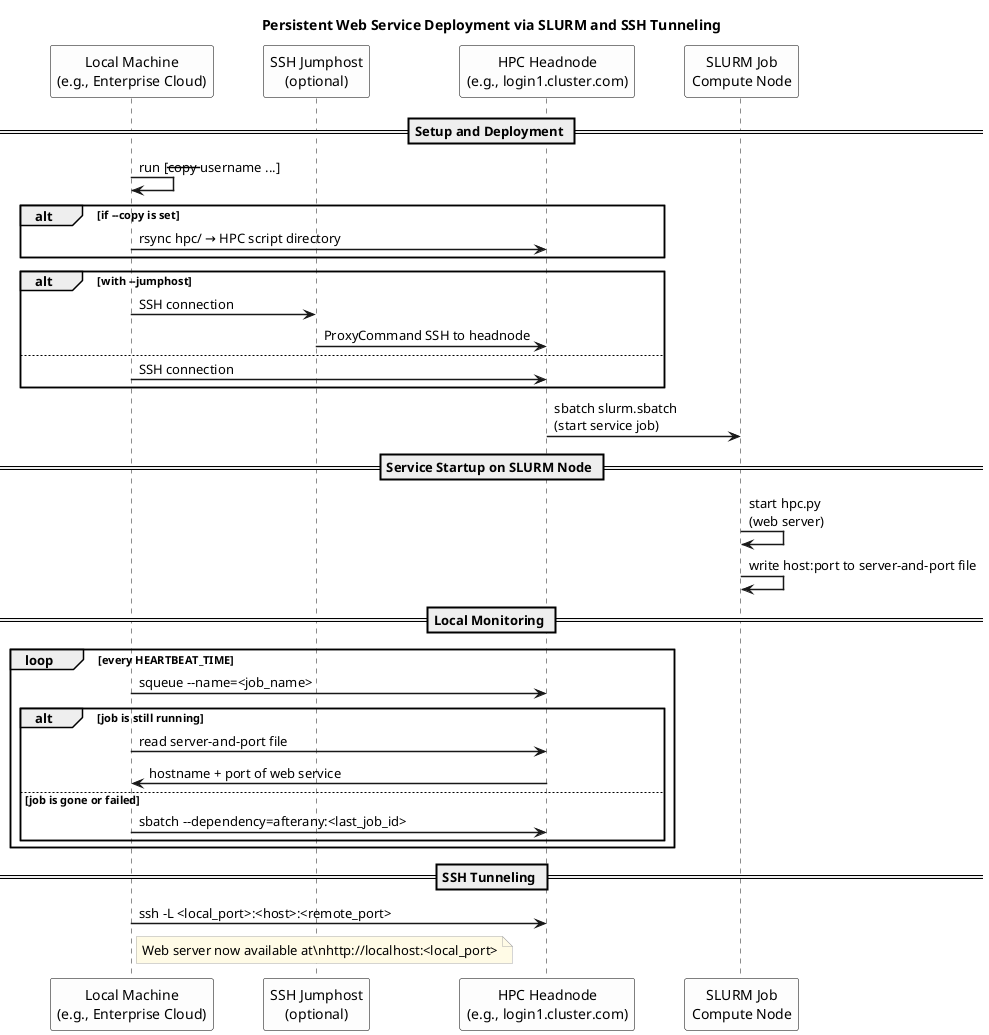 @startuml slurm_service_workflow

title Persistent Web Service Deployment via SLURM and SSH Tunneling

skinparam participantPadding 20
skinparam sequenceArrowThickness 1.5
skinparam participant {
  BackgroundColor #fdfdfd
  BorderColor black
  FontColor black
}
skinparam note {
  BackgroundColor #fffbe6
  BorderColor #aaaaaa
}

participant "Local Machine\n(e.g., Enterprise Cloud)" as Local
participant "SSH Jumphost\n(optional)" as Jumphost
participant "HPC Headnode\n(e.g., login1.cluster.com)" as Headnode
participant "SLURM Job\nCompute Node" as Slurm

== Setup and Deployment ==

Local -> Local : run [--copy --username ...]
alt if --copy is set
    Local -> Headnode : rsync hpc/ → HPC script directory
end

alt with --jumphost
    Local -> Jumphost : SSH connection
    Jumphost -> Headnode : ProxyCommand SSH to headnode
else
    Local -> Headnode : SSH connection
end

Headnode -> Slurm : sbatch slurm.sbatch\n(start service job)

== Service Startup on SLURM Node ==

Slurm -> Slurm : start hpc.py\n(web server)
Slurm -> Slurm : write host:port to server-and-port file

== Local Monitoring ==

loop every HEARTBEAT_TIME
    Local -> Headnode : squeue --name=<job_name>
    alt job is still running
        Local -> Headnode : read server-and-port file
        Headnode -> Local : hostname + port of web service
    else job is gone or failed
        Local -> Headnode : sbatch --dependency=afterany:<last_job_id>
    end
end

== SSH Tunneling ==

Local -> Headnode : ssh -L <local_port>:<host>:<remote_port>
note right of Local
  Web server now available at\nhttp://localhost:<local_port>
end note

@enduml

